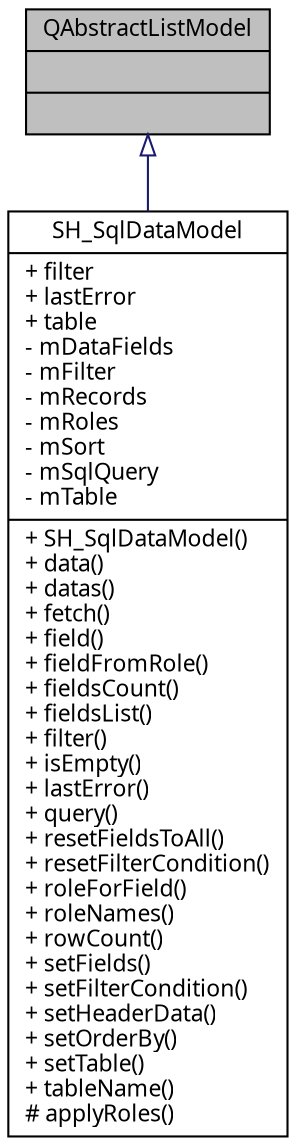 digraph "QAbstractListModel"
{
 // INTERACTIVE_SVG=YES
  bgcolor="transparent";
  edge [fontname="Verdana",fontsize="11",labelfontname="Verdana",labelfontsize="11"];
  node [fontname="Verdana",fontsize="11",shape=record];
  Node1 [label="{QAbstractListModel\n||}",height=0.2,width=0.4,color="black", fillcolor="grey75", style="filled" fontcolor="black"];
  Node1 -> Node2 [dir="back",color="midnightblue",fontsize="11",style="solid",arrowtail="onormal",fontname="Verdana"];
  Node2 [label="{SH_SqlDataModel\n|+ filter\l+ lastError\l+ table\l- mDataFields\l- mFilter\l- mRecords\l- mRoles\l- mSort\l- mSqlQuery\l- mTable\l|+ SH_SqlDataModel()\l+ data()\l+ datas()\l+ fetch()\l+ field()\l+ fieldFromRole()\l+ fieldsCount()\l+ fieldsList()\l+ filter()\l+ isEmpty()\l+ lastError()\l+ query()\l+ resetFieldsToAll()\l+ resetFilterCondition()\l+ roleForField()\l+ roleNames()\l+ rowCount()\l+ setFields()\l+ setFilterCondition()\l+ setHeaderData()\l+ setOrderBy()\l+ setTable()\l+ tableName()\l# applyRoles()\l}",height=0.2,width=0.4,color="black",URL="$classSH__SqlDataModel.html"];
}
